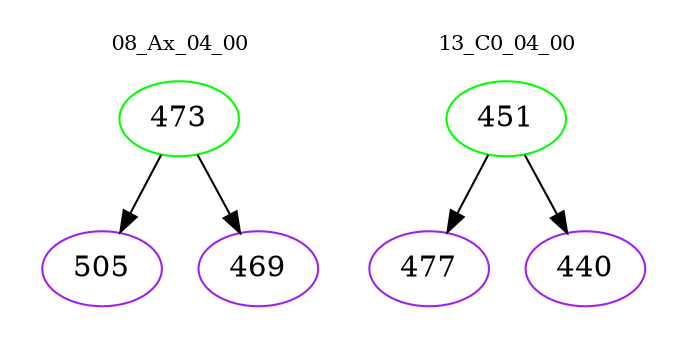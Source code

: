 digraph{
subgraph cluster_0 {
color = white
label = "08_Ax_04_00";
fontsize=10;
T0_473 [label="473", color="green"]
T0_473 -> T0_505 [color="black"]
T0_505 [label="505", color="purple"]
T0_473 -> T0_469 [color="black"]
T0_469 [label="469", color="purple"]
}
subgraph cluster_1 {
color = white
label = "13_C0_04_00";
fontsize=10;
T1_451 [label="451", color="green"]
T1_451 -> T1_477 [color="black"]
T1_477 [label="477", color="purple"]
T1_451 -> T1_440 [color="black"]
T1_440 [label="440", color="purple"]
}
}
